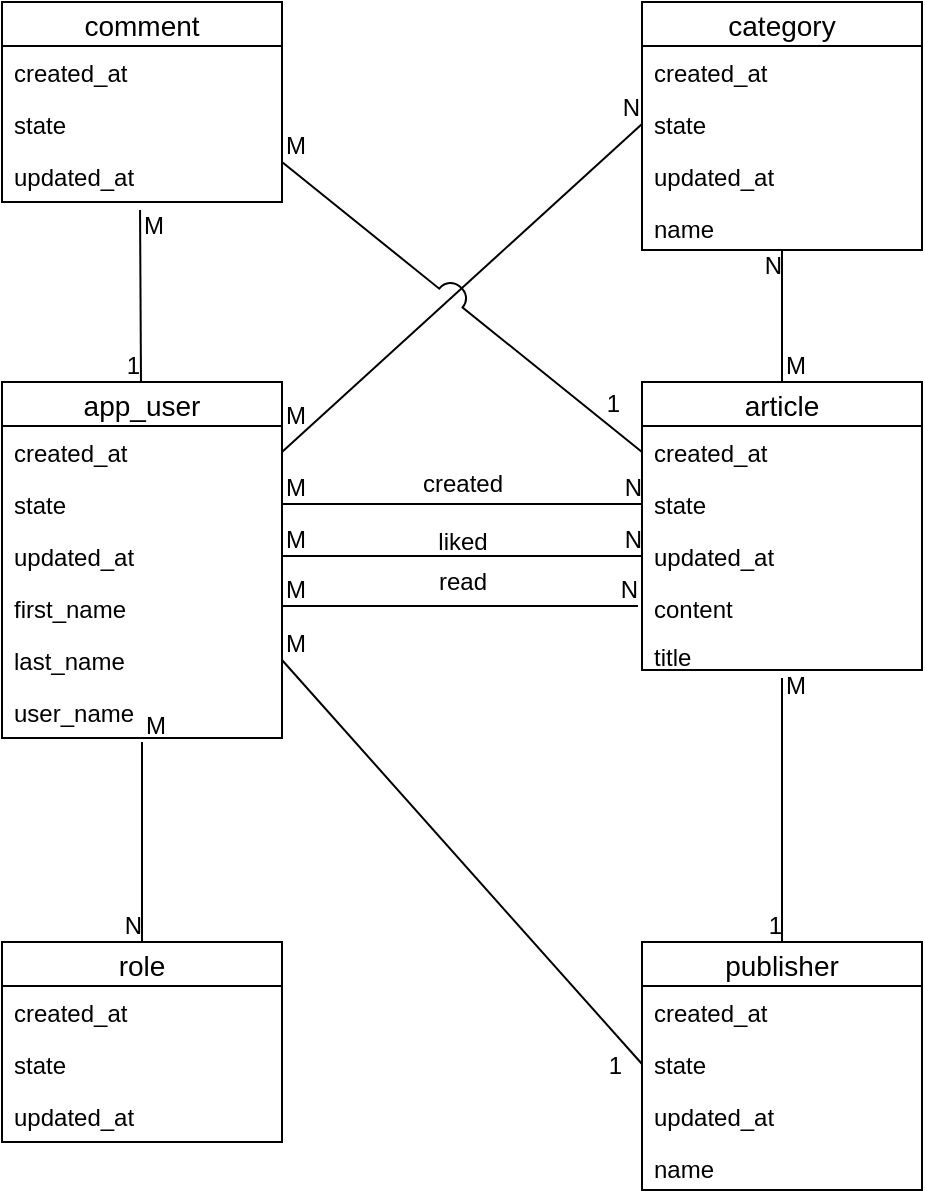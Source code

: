 <mxfile version="12.8.8" type="device"><diagram id="TTlkncoqjytrhiDPqBLb" name="Page-1"><mxGraphModel dx="1188" dy="702" grid="1" gridSize="10" guides="1" tooltips="1" connect="1" arrows="1" fold="1" page="1" pageScale="1" pageWidth="850" pageHeight="1100" math="0" shadow="0"><root><object label="" state="" id="0"><mxCell/></object><mxCell id="1" parent="0"/><mxCell id="JSOerXFTDUzt0Ef6ZwY4-17" value="category" style="swimlane;fontStyle=0;childLayout=stackLayout;horizontal=1;startSize=22;fillColor=none;horizontalStack=0;resizeParent=1;resizeParentMax=0;resizeLast=0;collapsible=1;marginBottom=0;swimlaneFillColor=#ffffff;align=center;fontSize=14;" vertex="1" parent="1"><mxGeometry x="330" y="10" width="140" height="124" as="geometry"><mxRectangle x="200" y="200" width="70" height="22" as="alternateBounds"/></mxGeometry></mxCell><mxCell id="JSOerXFTDUzt0Ef6ZwY4-18" value="created_at" style="text;strokeColor=none;fillColor=none;spacingLeft=4;spacingRight=4;overflow=hidden;rotatable=0;points=[[0,0.5],[1,0.5]];portConstraint=eastwest;fontSize=12;" vertex="1" parent="JSOerXFTDUzt0Ef6ZwY4-17"><mxGeometry y="22" width="140" height="26" as="geometry"/></mxCell><mxCell id="JSOerXFTDUzt0Ef6ZwY4-19" value="state" style="text;strokeColor=none;fillColor=none;spacingLeft=4;spacingRight=4;overflow=hidden;rotatable=0;points=[[0,0.5],[1,0.5]];portConstraint=eastwest;fontSize=12;" vertex="1" parent="JSOerXFTDUzt0Ef6ZwY4-17"><mxGeometry y="48" width="140" height="26" as="geometry"/></mxCell><mxCell id="JSOerXFTDUzt0Ef6ZwY4-20" value="updated_at" style="text;strokeColor=none;fillColor=none;spacingLeft=4;spacingRight=4;overflow=hidden;rotatable=0;points=[[0,0.5],[1,0.5]];portConstraint=eastwest;fontSize=12;verticalAlign=top;" vertex="1" parent="JSOerXFTDUzt0Ef6ZwY4-17"><mxGeometry y="74" width="140" height="26" as="geometry"/></mxCell><mxCell id="JSOerXFTDUzt0Ef6ZwY4-21" value="name" style="text;strokeColor=none;fillColor=none;spacingLeft=4;spacingRight=4;overflow=hidden;rotatable=0;points=[[0,0.5],[1,0.5]];portConstraint=eastwest;fontSize=12;verticalAlign=top;" vertex="1" parent="JSOerXFTDUzt0Ef6ZwY4-17"><mxGeometry y="100" width="140" height="24" as="geometry"/></mxCell><mxCell id="JSOerXFTDUzt0Ef6ZwY4-2" value="article" style="swimlane;fontStyle=0;childLayout=stackLayout;horizontal=1;startSize=22;fillColor=none;horizontalStack=0;resizeParent=1;resizeParentMax=0;resizeLast=0;collapsible=1;marginBottom=0;swimlaneFillColor=#ffffff;align=center;fontSize=14;" vertex="1" parent="1"><mxGeometry x="330" y="200" width="140" height="144" as="geometry"><mxRectangle x="200" y="200" width="70" height="22" as="alternateBounds"/></mxGeometry></mxCell><mxCell id="JSOerXFTDUzt0Ef6ZwY4-3" value="created_at" style="text;strokeColor=none;fillColor=none;spacingLeft=4;spacingRight=4;overflow=hidden;rotatable=0;points=[[0,0.5],[1,0.5]];portConstraint=eastwest;fontSize=12;" vertex="1" parent="JSOerXFTDUzt0Ef6ZwY4-2"><mxGeometry y="22" width="140" height="26" as="geometry"/></mxCell><mxCell id="JSOerXFTDUzt0Ef6ZwY4-4" value="state" style="text;strokeColor=none;fillColor=none;spacingLeft=4;spacingRight=4;overflow=hidden;rotatable=0;points=[[0,0.5],[1,0.5]];portConstraint=eastwest;fontSize=12;" vertex="1" parent="JSOerXFTDUzt0Ef6ZwY4-2"><mxGeometry y="48" width="140" height="26" as="geometry"/></mxCell><mxCell id="JSOerXFTDUzt0Ef6ZwY4-9" value="updated_at" style="text;strokeColor=none;fillColor=none;spacingLeft=4;spacingRight=4;overflow=hidden;rotatable=0;points=[[0,0.5],[1,0.5]];portConstraint=eastwest;fontSize=12;verticalAlign=top;" vertex="1" parent="JSOerXFTDUzt0Ef6ZwY4-2"><mxGeometry y="74" width="140" height="26" as="geometry"/></mxCell><mxCell id="JSOerXFTDUzt0Ef6ZwY4-8" value="content" style="text;strokeColor=none;fillColor=none;spacingLeft=4;spacingRight=4;overflow=hidden;rotatable=0;points=[[0,0.5],[1,0.5]];portConstraint=eastwest;fontSize=12;verticalAlign=top;" vertex="1" parent="JSOerXFTDUzt0Ef6ZwY4-2"><mxGeometry y="100" width="140" height="24" as="geometry"/></mxCell><mxCell id="JSOerXFTDUzt0Ef6ZwY4-5" value="title" style="text;strokeColor=none;fillColor=none;spacingLeft=4;spacingRight=4;overflow=hidden;rotatable=0;points=[[0,0.5],[1,0.5]];portConstraint=eastwest;fontSize=12;verticalAlign=top;" vertex="1" parent="JSOerXFTDUzt0Ef6ZwY4-2"><mxGeometry y="124" width="140" height="20" as="geometry"/></mxCell><mxCell id="JSOerXFTDUzt0Ef6ZwY4-33" value="comment" style="swimlane;fontStyle=0;childLayout=stackLayout;horizontal=1;startSize=22;fillColor=none;horizontalStack=0;resizeParent=1;resizeParentMax=0;resizeLast=0;collapsible=1;marginBottom=0;swimlaneFillColor=#ffffff;align=center;fontSize=14;" vertex="1" parent="1"><mxGeometry x="10" y="10" width="140" height="100" as="geometry"><mxRectangle x="200" y="200" width="70" height="22" as="alternateBounds"/></mxGeometry></mxCell><mxCell id="JSOerXFTDUzt0Ef6ZwY4-34" value="created_at" style="text;strokeColor=none;fillColor=none;spacingLeft=4;spacingRight=4;overflow=hidden;rotatable=0;points=[[0,0.5],[1,0.5]];portConstraint=eastwest;fontSize=12;" vertex="1" parent="JSOerXFTDUzt0Ef6ZwY4-33"><mxGeometry y="22" width="140" height="26" as="geometry"/></mxCell><mxCell id="JSOerXFTDUzt0Ef6ZwY4-35" value="state" style="text;strokeColor=none;fillColor=none;spacingLeft=4;spacingRight=4;overflow=hidden;rotatable=0;points=[[0,0.5],[1,0.5]];portConstraint=eastwest;fontSize=12;" vertex="1" parent="JSOerXFTDUzt0Ef6ZwY4-33"><mxGeometry y="48" width="140" height="26" as="geometry"/></mxCell><mxCell id="JSOerXFTDUzt0Ef6ZwY4-36" value="updated_at" style="text;strokeColor=none;fillColor=none;spacingLeft=4;spacingRight=4;overflow=hidden;rotatable=0;points=[[0,0.5],[1,0.5]];portConstraint=eastwest;fontSize=12;verticalAlign=top;" vertex="1" parent="JSOerXFTDUzt0Ef6ZwY4-33"><mxGeometry y="74" width="140" height="26" as="geometry"/></mxCell><mxCell id="JSOerXFTDUzt0Ef6ZwY4-22" value="app_user" style="swimlane;fontStyle=0;childLayout=stackLayout;horizontal=1;startSize=22;fillColor=none;horizontalStack=0;resizeParent=1;resizeParentMax=0;resizeLast=0;collapsible=1;marginBottom=0;swimlaneFillColor=#ffffff;align=center;fontSize=14;verticalAlign=middle;" vertex="1" parent="1"><mxGeometry x="10" y="200" width="140" height="178" as="geometry"><mxRectangle x="200" y="200" width="70" height="22" as="alternateBounds"/></mxGeometry></mxCell><mxCell id="JSOerXFTDUzt0Ef6ZwY4-23" value="created_at" style="text;strokeColor=none;fillColor=none;spacingLeft=4;spacingRight=4;overflow=hidden;rotatable=0;points=[[0,0.5],[1,0.5]];portConstraint=eastwest;fontSize=12;" vertex="1" parent="JSOerXFTDUzt0Ef6ZwY4-22"><mxGeometry y="22" width="140" height="26" as="geometry"/></mxCell><mxCell id="JSOerXFTDUzt0Ef6ZwY4-24" value="state" style="text;strokeColor=none;fillColor=none;spacingLeft=4;spacingRight=4;overflow=hidden;rotatable=0;points=[[0,0.5],[1,0.5]];portConstraint=eastwest;fontSize=12;" vertex="1" parent="JSOerXFTDUzt0Ef6ZwY4-22"><mxGeometry y="48" width="140" height="26" as="geometry"/></mxCell><mxCell id="JSOerXFTDUzt0Ef6ZwY4-25" value="updated_at" style="text;strokeColor=none;fillColor=none;spacingLeft=4;spacingRight=4;overflow=hidden;rotatable=0;points=[[0,0.5],[1,0.5]];portConstraint=eastwest;fontSize=12;verticalAlign=top;" vertex="1" parent="JSOerXFTDUzt0Ef6ZwY4-22"><mxGeometry y="74" width="140" height="26" as="geometry"/></mxCell><mxCell id="JSOerXFTDUzt0Ef6ZwY4-30" value="first_name" style="text;strokeColor=none;fillColor=none;spacingLeft=4;spacingRight=4;overflow=hidden;rotatable=0;points=[[0,0.5],[1,0.5]];portConstraint=eastwest;fontSize=12;verticalAlign=top;" vertex="1" parent="JSOerXFTDUzt0Ef6ZwY4-22"><mxGeometry y="100" width="140" height="26" as="geometry"/></mxCell><mxCell id="JSOerXFTDUzt0Ef6ZwY4-31" value="last_name" style="text;strokeColor=none;fillColor=none;spacingLeft=4;spacingRight=4;overflow=hidden;rotatable=0;points=[[0,0.5],[1,0.5]];portConstraint=eastwest;fontSize=12;verticalAlign=top;" vertex="1" parent="JSOerXFTDUzt0Ef6ZwY4-22"><mxGeometry y="126" width="140" height="26" as="geometry"/></mxCell><mxCell id="JSOerXFTDUzt0Ef6ZwY4-32" value="user_name" style="text;strokeColor=none;fillColor=none;spacingLeft=4;spacingRight=4;overflow=hidden;rotatable=0;points=[[0,0.5],[1,0.5]];portConstraint=eastwest;fontSize=12;verticalAlign=top;" vertex="1" parent="JSOerXFTDUzt0Ef6ZwY4-22"><mxGeometry y="152" width="140" height="26" as="geometry"/></mxCell><mxCell id="JSOerXFTDUzt0Ef6ZwY4-51" value="" style="endArrow=none;html=1;rounded=0;exitX=0.5;exitY=1.2;exitDx=0;exitDy=0;exitPerimeter=0;entryX=0.5;entryY=0;entryDx=0;entryDy=0;" edge="1" parent="1" source="JSOerXFTDUzt0Ef6ZwY4-5" target="JSOerXFTDUzt0Ef6ZwY4-11"><mxGeometry relative="1" as="geometry"><mxPoint x="330" y="380" as="sourcePoint"/><mxPoint x="490" y="380" as="targetPoint"/></mxGeometry></mxCell><mxCell id="JSOerXFTDUzt0Ef6ZwY4-52" value="M" style="resizable=0;html=1;align=left;verticalAlign=bottom;" connectable="0" vertex="1" parent="JSOerXFTDUzt0Ef6ZwY4-51"><mxGeometry x="-1" relative="1" as="geometry"><mxPoint y="12" as="offset"/></mxGeometry></mxCell><mxCell id="JSOerXFTDUzt0Ef6ZwY4-53" value="1" style="resizable=0;html=1;align=right;verticalAlign=bottom;" connectable="0" vertex="1" parent="JSOerXFTDUzt0Ef6ZwY4-51"><mxGeometry x="1" relative="1" as="geometry"/></mxCell><mxCell id="JSOerXFTDUzt0Ef6ZwY4-54" value="" style="endArrow=none;html=1;rounded=0;exitX=0.493;exitY=1.154;exitDx=0;exitDy=0;exitPerimeter=0;" edge="1" parent="1" source="JSOerXFTDUzt0Ef6ZwY4-36" target="JSOerXFTDUzt0Ef6ZwY4-22"><mxGeometry relative="1" as="geometry"><mxPoint x="210" y="150" as="sourcePoint"/><mxPoint x="370" y="150" as="targetPoint"/></mxGeometry></mxCell><mxCell id="JSOerXFTDUzt0Ef6ZwY4-55" value="M" style="resizable=0;html=1;align=left;verticalAlign=bottom;" connectable="0" vertex="1" parent="JSOerXFTDUzt0Ef6ZwY4-54"><mxGeometry x="-1" relative="1" as="geometry"><mxPoint y="16" as="offset"/></mxGeometry></mxCell><mxCell id="JSOerXFTDUzt0Ef6ZwY4-56" value="1" style="resizable=0;html=1;align=right;verticalAlign=bottom;" connectable="0" vertex="1" parent="JSOerXFTDUzt0Ef6ZwY4-54"><mxGeometry x="1" relative="1" as="geometry"/></mxCell><mxCell id="JSOerXFTDUzt0Ef6ZwY4-38" value="role" style="swimlane;fontStyle=0;childLayout=stackLayout;horizontal=1;startSize=22;fillColor=none;horizontalStack=0;resizeParent=1;resizeParentMax=0;resizeLast=0;collapsible=1;marginBottom=0;swimlaneFillColor=#ffffff;align=center;fontSize=14;" vertex="1" parent="1"><mxGeometry x="10" y="480" width="140" height="100" as="geometry"><mxRectangle x="200" y="200" width="70" height="22" as="alternateBounds"/></mxGeometry></mxCell><mxCell id="JSOerXFTDUzt0Ef6ZwY4-39" value="created_at" style="text;strokeColor=none;fillColor=none;spacingLeft=4;spacingRight=4;overflow=hidden;rotatable=0;points=[[0,0.5],[1,0.5]];portConstraint=eastwest;fontSize=12;" vertex="1" parent="JSOerXFTDUzt0Ef6ZwY4-38"><mxGeometry y="22" width="140" height="26" as="geometry"/></mxCell><mxCell id="JSOerXFTDUzt0Ef6ZwY4-40" value="state" style="text;strokeColor=none;fillColor=none;spacingLeft=4;spacingRight=4;overflow=hidden;rotatable=0;points=[[0,0.5],[1,0.5]];portConstraint=eastwest;fontSize=12;" vertex="1" parent="JSOerXFTDUzt0Ef6ZwY4-38"><mxGeometry y="48" width="140" height="26" as="geometry"/></mxCell><mxCell id="JSOerXFTDUzt0Ef6ZwY4-41" value="updated_at" style="text;strokeColor=none;fillColor=none;spacingLeft=4;spacingRight=4;overflow=hidden;rotatable=0;points=[[0,0.5],[1,0.5]];portConstraint=eastwest;fontSize=12;verticalAlign=top;" vertex="1" parent="JSOerXFTDUzt0Ef6ZwY4-38"><mxGeometry y="74" width="140" height="26" as="geometry"/></mxCell><mxCell id="JSOerXFTDUzt0Ef6ZwY4-57" value="" style="endArrow=none;html=1;rounded=0;entryX=0.5;entryY=0;entryDx=0;entryDy=0;" edge="1" parent="1" target="JSOerXFTDUzt0Ef6ZwY4-38"><mxGeometry relative="1" as="geometry"><mxPoint x="80" y="380" as="sourcePoint"/><mxPoint x="210" y="430" as="targetPoint"/></mxGeometry></mxCell><mxCell id="JSOerXFTDUzt0Ef6ZwY4-58" value="M" style="resizable=0;html=1;align=left;verticalAlign=bottom;" connectable="0" vertex="1" parent="JSOerXFTDUzt0Ef6ZwY4-57"><mxGeometry x="-1" relative="1" as="geometry"/></mxCell><mxCell id="JSOerXFTDUzt0Ef6ZwY4-59" value="N" style="resizable=0;html=1;align=right;verticalAlign=bottom;" connectable="0" vertex="1" parent="JSOerXFTDUzt0Ef6ZwY4-57"><mxGeometry x="1" relative="1" as="geometry"/></mxCell><mxCell id="JSOerXFTDUzt0Ef6ZwY4-60" value="" style="endArrow=none;html=1;rounded=0;exitX=1;exitY=0.5;exitDx=0;exitDy=0;entryX=0;entryY=0.5;entryDx=0;entryDy=0;" edge="1" parent="1" source="JSOerXFTDUzt0Ef6ZwY4-31" target="JSOerXFTDUzt0Ef6ZwY4-13"><mxGeometry relative="1" as="geometry"><mxPoint x="120" y="420" as="sourcePoint"/><mxPoint x="280" y="420" as="targetPoint"/></mxGeometry></mxCell><mxCell id="JSOerXFTDUzt0Ef6ZwY4-61" value="M" style="resizable=0;html=1;align=left;verticalAlign=bottom;" connectable="0" vertex="1" parent="JSOerXFTDUzt0Ef6ZwY4-60"><mxGeometry x="-1" relative="1" as="geometry"/></mxCell><mxCell id="JSOerXFTDUzt0Ef6ZwY4-62" value="1" style="resizable=0;html=1;align=right;verticalAlign=bottom;" connectable="0" vertex="1" parent="JSOerXFTDUzt0Ef6ZwY4-60"><mxGeometry x="1" relative="1" as="geometry"><mxPoint x="-9.85" y="9.16" as="offset"/></mxGeometry></mxCell><mxCell id="JSOerXFTDUzt0Ef6ZwY4-11" value="publisher" style="swimlane;fontStyle=0;childLayout=stackLayout;horizontal=1;startSize=22;fillColor=none;horizontalStack=0;resizeParent=1;resizeParentMax=0;resizeLast=0;collapsible=1;marginBottom=0;swimlaneFillColor=#ffffff;align=center;fontSize=14;" vertex="1" parent="1"><mxGeometry x="330" y="480.01" width="140" height="124" as="geometry"><mxRectangle x="200" y="200" width="70" height="22" as="alternateBounds"/></mxGeometry></mxCell><mxCell id="JSOerXFTDUzt0Ef6ZwY4-12" value="created_at" style="text;strokeColor=none;fillColor=none;spacingLeft=4;spacingRight=4;overflow=hidden;rotatable=0;points=[[0,0.5],[1,0.5]];portConstraint=eastwest;fontSize=12;" vertex="1" parent="JSOerXFTDUzt0Ef6ZwY4-11"><mxGeometry y="22" width="140" height="26" as="geometry"/></mxCell><mxCell id="JSOerXFTDUzt0Ef6ZwY4-13" value="state" style="text;strokeColor=none;fillColor=none;spacingLeft=4;spacingRight=4;overflow=hidden;rotatable=0;points=[[0,0.5],[1,0.5]];portConstraint=eastwest;fontSize=12;" vertex="1" parent="JSOerXFTDUzt0Ef6ZwY4-11"><mxGeometry y="48" width="140" height="26" as="geometry"/></mxCell><mxCell id="JSOerXFTDUzt0Ef6ZwY4-14" value="updated_at" style="text;strokeColor=none;fillColor=none;spacingLeft=4;spacingRight=4;overflow=hidden;rotatable=0;points=[[0,0.5],[1,0.5]];portConstraint=eastwest;fontSize=12;verticalAlign=top;" vertex="1" parent="JSOerXFTDUzt0Ef6ZwY4-11"><mxGeometry y="74" width="140" height="26" as="geometry"/></mxCell><mxCell id="JSOerXFTDUzt0Ef6ZwY4-15" value="name" style="text;strokeColor=none;fillColor=none;spacingLeft=4;spacingRight=4;overflow=hidden;rotatable=0;points=[[0,0.5],[1,0.5]];portConstraint=eastwest;fontSize=12;verticalAlign=top;" vertex="1" parent="JSOerXFTDUzt0Ef6ZwY4-11"><mxGeometry y="100" width="140" height="24" as="geometry"/></mxCell><mxCell id="JSOerXFTDUzt0Ef6ZwY4-63" value="" style="endArrow=none;html=1;rounded=0;entryX=0;entryY=0.5;entryDx=0;entryDy=0;exitX=1;exitY=0.5;exitDx=0;exitDy=0;" edge="1" parent="1" source="JSOerXFTDUzt0Ef6ZwY4-25" target="JSOerXFTDUzt0Ef6ZwY4-9"><mxGeometry relative="1" as="geometry"><mxPoint x="150" y="280" as="sourcePoint"/><mxPoint x="310" y="280" as="targetPoint"/></mxGeometry></mxCell><mxCell id="JSOerXFTDUzt0Ef6ZwY4-64" value="M" style="resizable=0;html=1;align=left;verticalAlign=bottom;" connectable="0" vertex="1" parent="JSOerXFTDUzt0Ef6ZwY4-63"><mxGeometry x="-1" relative="1" as="geometry"/></mxCell><mxCell id="JSOerXFTDUzt0Ef6ZwY4-65" value="N" style="resizable=0;html=1;align=right;verticalAlign=bottom;" connectable="0" vertex="1" parent="JSOerXFTDUzt0Ef6ZwY4-63"><mxGeometry x="1" relative="1" as="geometry"/></mxCell><mxCell id="JSOerXFTDUzt0Ef6ZwY4-66" value="" style="endArrow=none;html=1;rounded=0;" edge="1" parent="1"><mxGeometry relative="1" as="geometry"><mxPoint x="150" y="312" as="sourcePoint"/><mxPoint x="328" y="312" as="targetPoint"/></mxGeometry></mxCell><mxCell id="JSOerXFTDUzt0Ef6ZwY4-67" value="M" style="resizable=0;html=1;align=left;verticalAlign=bottom;" connectable="0" vertex="1" parent="JSOerXFTDUzt0Ef6ZwY4-66"><mxGeometry x="-1" relative="1" as="geometry"/></mxCell><mxCell id="JSOerXFTDUzt0Ef6ZwY4-68" value="N" style="resizable=0;html=1;align=right;verticalAlign=bottom;" connectable="0" vertex="1" parent="JSOerXFTDUzt0Ef6ZwY4-66"><mxGeometry x="1" relative="1" as="geometry"/></mxCell><mxCell id="JSOerXFTDUzt0Ef6ZwY4-69" value="liked" style="text;html=1;align=center;verticalAlign=middle;resizable=0;points=[];autosize=1;" vertex="1" parent="1"><mxGeometry x="220" y="270" width="40" height="20" as="geometry"/></mxCell><mxCell id="JSOerXFTDUzt0Ef6ZwY4-70" value="read" style="text;html=1;align=center;verticalAlign=middle;resizable=0;points=[];autosize=1;" vertex="1" parent="1"><mxGeometry x="220" y="290" width="40" height="20" as="geometry"/></mxCell><mxCell id="JSOerXFTDUzt0Ef6ZwY4-45" value="" style="endArrow=none;html=1;rounded=0;exitX=0.5;exitY=0;exitDx=0;exitDy=0;" edge="1" parent="1" source="JSOerXFTDUzt0Ef6ZwY4-2" target="JSOerXFTDUzt0Ef6ZwY4-21"><mxGeometry relative="1" as="geometry"><mxPoint x="470" y="280" as="sourcePoint"/><mxPoint x="690" y="160" as="targetPoint"/></mxGeometry></mxCell><mxCell id="JSOerXFTDUzt0Ef6ZwY4-47" value="N" style="resizable=0;html=1;align=right;verticalAlign=bottom;" connectable="0" vertex="1" parent="JSOerXFTDUzt0Ef6ZwY4-45"><mxGeometry x="1" relative="1" as="geometry"><mxPoint y="16.21" as="offset"/></mxGeometry></mxCell><mxCell id="JSOerXFTDUzt0Ef6ZwY4-46" value="M" style="resizable=0;html=1;align=left;verticalAlign=bottom;" connectable="0" vertex="1" parent="JSOerXFTDUzt0Ef6ZwY4-45"><mxGeometry x="-1" relative="1" as="geometry"/></mxCell><mxCell id="JSOerXFTDUzt0Ef6ZwY4-80" value="" style="endArrow=none;html=1;rounded=0;entryX=0;entryY=0.5;entryDx=0;entryDy=0;exitX=1;exitY=0.5;exitDx=0;exitDy=0;" edge="1" parent="1" source="JSOerXFTDUzt0Ef6ZwY4-23" target="JSOerXFTDUzt0Ef6ZwY4-19"><mxGeometry relative="1" as="geometry"><mxPoint x="150" y="250" as="sourcePoint"/><mxPoint x="310" y="250" as="targetPoint"/></mxGeometry></mxCell><mxCell id="JSOerXFTDUzt0Ef6ZwY4-81" value="M" style="resizable=0;html=1;align=left;verticalAlign=bottom;" connectable="0" vertex="1" parent="JSOerXFTDUzt0Ef6ZwY4-80"><mxGeometry x="-1" relative="1" as="geometry"><mxPoint y="-10" as="offset"/></mxGeometry></mxCell><mxCell id="JSOerXFTDUzt0Ef6ZwY4-82" value="N" style="resizable=0;html=1;align=right;verticalAlign=bottom;" connectable="0" vertex="1" parent="JSOerXFTDUzt0Ef6ZwY4-80"><mxGeometry x="1" relative="1" as="geometry"/></mxCell><mxCell id="JSOerXFTDUzt0Ef6ZwY4-83" value="" style="endArrow=none;html=1;rounded=0;entryX=0;entryY=0.5;entryDx=0;entryDy=0;" edge="1" parent="1" target="JSOerXFTDUzt0Ef6ZwY4-4"><mxGeometry relative="1" as="geometry"><mxPoint x="150" y="261" as="sourcePoint"/><mxPoint x="280" y="210" as="targetPoint"/></mxGeometry></mxCell><mxCell id="JSOerXFTDUzt0Ef6ZwY4-84" value="M" style="resizable=0;html=1;align=left;verticalAlign=bottom;" connectable="0" vertex="1" parent="JSOerXFTDUzt0Ef6ZwY4-83"><mxGeometry x="-1" relative="1" as="geometry"/></mxCell><mxCell id="JSOerXFTDUzt0Ef6ZwY4-85" value="N" style="resizable=0;html=1;align=right;verticalAlign=bottom;" connectable="0" vertex="1" parent="JSOerXFTDUzt0Ef6ZwY4-83"><mxGeometry x="1" relative="1" as="geometry"/></mxCell><mxCell id="JSOerXFTDUzt0Ef6ZwY4-86" value="created" style="text;html=1;align=center;verticalAlign=middle;resizable=0;points=[];autosize=1;" vertex="1" parent="1"><mxGeometry x="210" y="241" width="60" height="20" as="geometry"/></mxCell><mxCell id="JSOerXFTDUzt0Ef6ZwY4-87" value="" style="endArrow=none;html=1;rounded=0;entryX=0;entryY=0.5;entryDx=0;entryDy=0;jumpStyle=arc;jumpSize=15;" edge="1" parent="1" target="JSOerXFTDUzt0Ef6ZwY4-3"><mxGeometry relative="1" as="geometry"><mxPoint x="150" y="90" as="sourcePoint"/><mxPoint x="310" y="90" as="targetPoint"/></mxGeometry></mxCell><mxCell id="JSOerXFTDUzt0Ef6ZwY4-88" value="M" style="resizable=0;html=1;align=left;verticalAlign=bottom;" connectable="0" vertex="1" parent="JSOerXFTDUzt0Ef6ZwY4-87"><mxGeometry x="-1" relative="1" as="geometry"/></mxCell><mxCell id="JSOerXFTDUzt0Ef6ZwY4-89" value="1" style="resizable=0;html=1;align=right;verticalAlign=bottom;" connectable="0" vertex="1" parent="JSOerXFTDUzt0Ef6ZwY4-87"><mxGeometry x="1" relative="1" as="geometry"><mxPoint x="-10" y="-15" as="offset"/></mxGeometry></mxCell></root></mxGraphModel></diagram></mxfile>